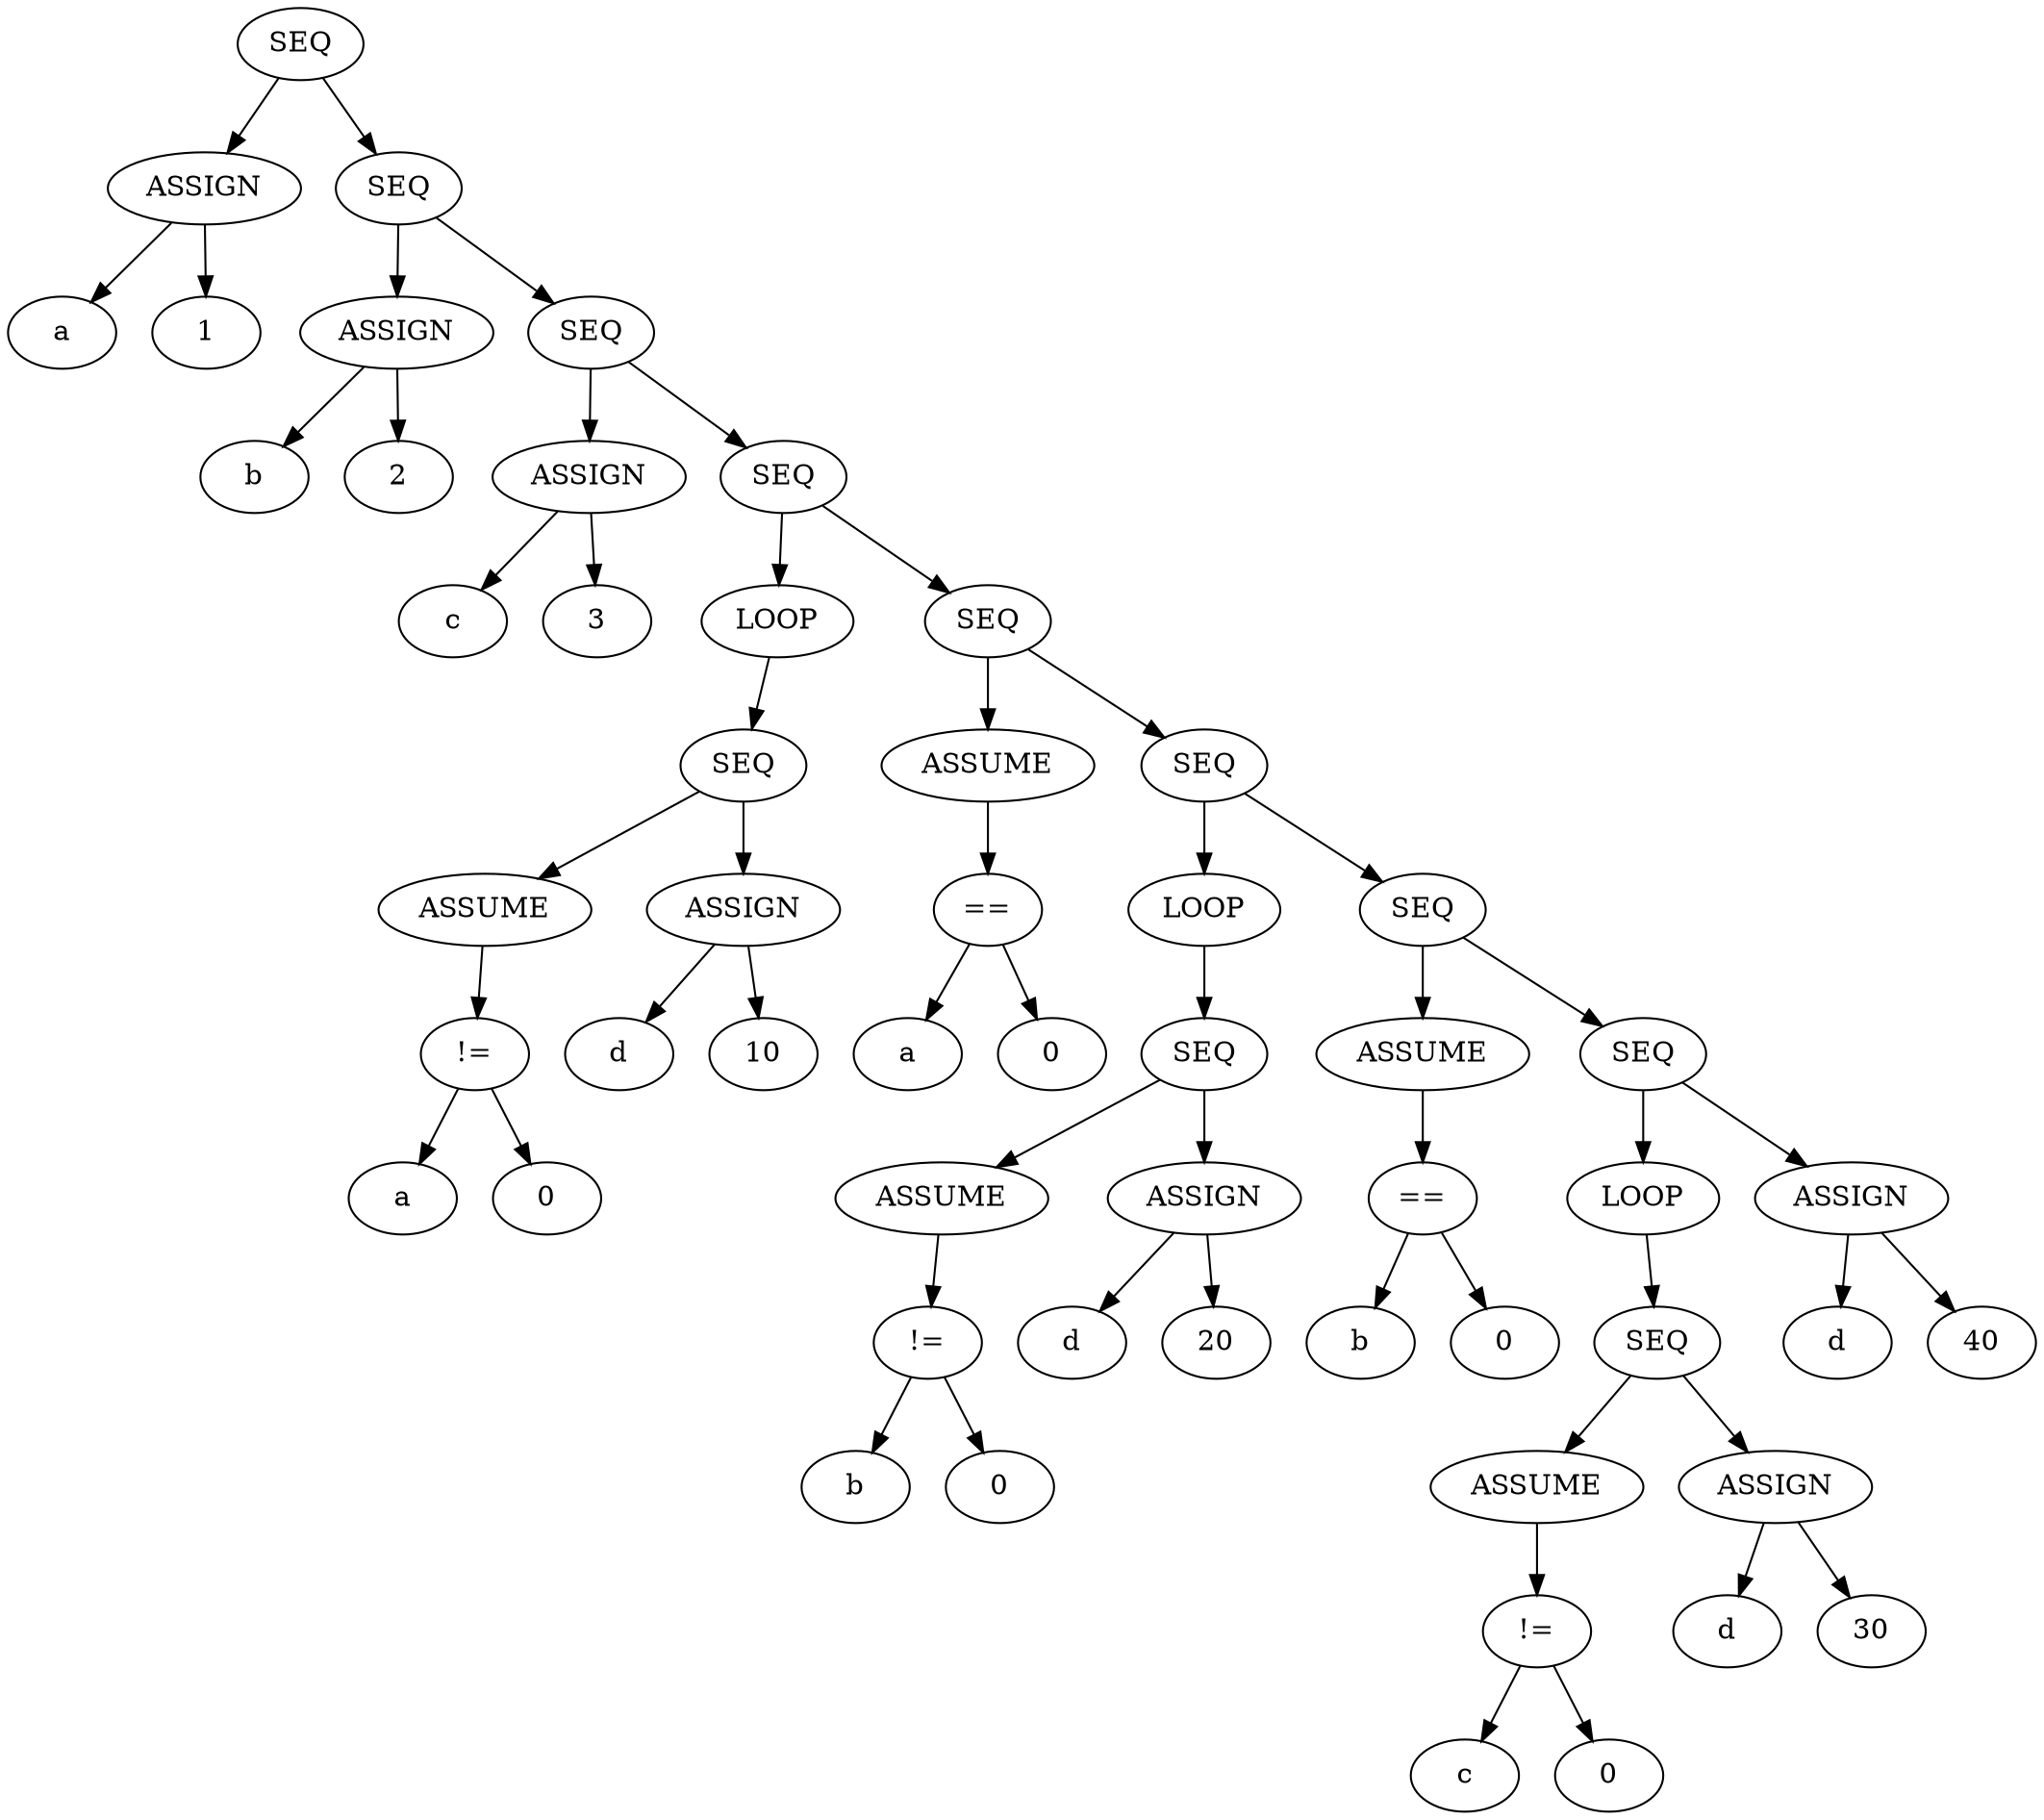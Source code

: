 // seqwhile
digraph {
	0 [label=SEQ]
	1 [label=ASSIGN]
	2 [label=a]
	1 -> 2
	3 [label=1]
	1 -> 3
	0 -> 1
	4 [label=SEQ]
	5 [label=ASSIGN]
	6 [label=b]
	5 -> 6
	7 [label=2]
	5 -> 7
	4 -> 5
	8 [label=SEQ]
	9 [label=ASSIGN]
	10 [label=c]
	9 -> 10
	11 [label=3]
	9 -> 11
	8 -> 9
	12 [label=SEQ]
	13 [label=LOOP]
	14 [label=SEQ]
	15 [label=ASSUME]
	16 [label="!="]
	17 [label=a]
	16 -> 17
	18 [label=0]
	16 -> 18
	15 -> 16
	14 -> 15
	19 [label=ASSIGN]
	20 [label=d]
	19 -> 20
	21 [label=10]
	19 -> 21
	14 -> 19
	13 -> 14
	12 -> 13
	22 [label=SEQ]
	23 [label=ASSUME]
	24 [label="=="]
	25 [label=a]
	24 -> 25
	26 [label=0]
	24 -> 26
	23 -> 24
	22 -> 23
	27 [label=SEQ]
	28 [label=LOOP]
	29 [label=SEQ]
	30 [label=ASSUME]
	31 [label="!="]
	32 [label=b]
	31 -> 32
	33 [label=0]
	31 -> 33
	30 -> 31
	29 -> 30
	34 [label=ASSIGN]
	35 [label=d]
	34 -> 35
	36 [label=20]
	34 -> 36
	29 -> 34
	28 -> 29
	27 -> 28
	37 [label=SEQ]
	38 [label=ASSUME]
	39 [label="=="]
	40 [label=b]
	39 -> 40
	41 [label=0]
	39 -> 41
	38 -> 39
	37 -> 38
	42 [label=SEQ]
	43 [label=LOOP]
	44 [label=SEQ]
	45 [label=ASSUME]
	46 [label="!="]
	47 [label=c]
	46 -> 47
	48 [label=0]
	46 -> 48
	45 -> 46
	44 -> 45
	49 [label=ASSIGN]
	50 [label=d]
	49 -> 50
	51 [label=30]
	49 -> 51
	44 -> 49
	43 -> 44
	42 -> 43
	52 [label=ASSIGN]
	53 [label=d]
	52 -> 53
	54 [label=40]
	52 -> 54
	42 -> 52
	37 -> 42
	27 -> 37
	22 -> 27
	12 -> 22
	8 -> 12
	4 -> 8
	0 -> 4
}
